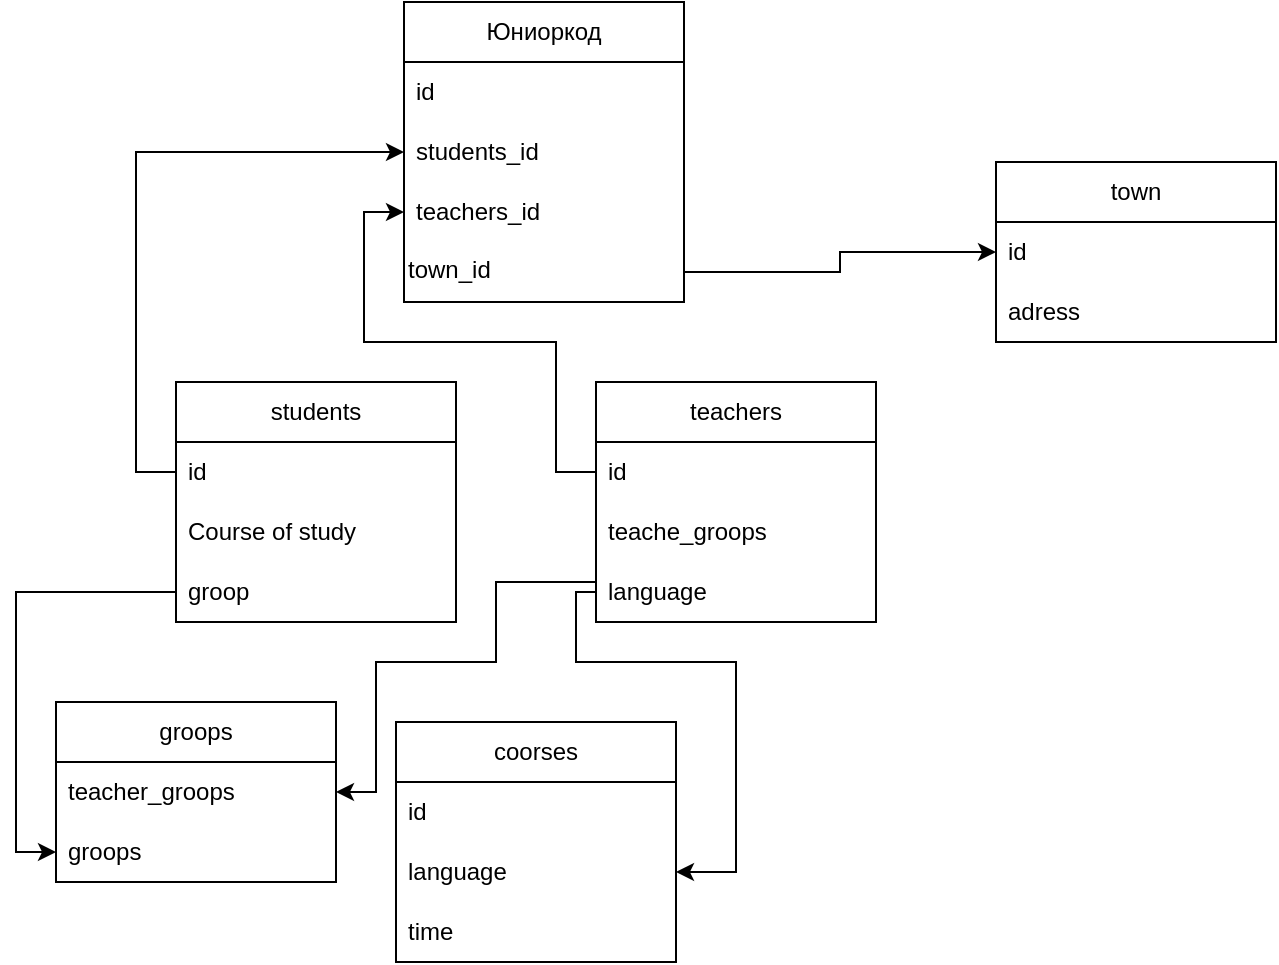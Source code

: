 <mxfile version="24.4.14" type="github">
  <diagram name="Страница — 1" id="KaHkgwhhGLmOyOqP64bd">
    <mxGraphModel dx="839" dy="1654" grid="1" gridSize="10" guides="1" tooltips="1" connect="1" arrows="1" fold="1" page="1" pageScale="1" pageWidth="827" pageHeight="1169" math="0" shadow="0">
      <root>
        <mxCell id="0" />
        <mxCell id="1" parent="0" />
        <mxCell id="8Vq1okUowBbqbmz5uaDI-1" value="Юниоркод" style="swimlane;fontStyle=0;childLayout=stackLayout;horizontal=1;startSize=30;horizontalStack=0;resizeParent=1;resizeParentMax=0;resizeLast=0;collapsible=1;marginBottom=0;whiteSpace=wrap;html=1;" parent="1" vertex="1">
          <mxGeometry x="274" y="-920" width="140" height="150" as="geometry" />
        </mxCell>
        <mxCell id="8Vq1okUowBbqbmz5uaDI-2" value="id" style="text;strokeColor=none;fillColor=none;align=left;verticalAlign=middle;spacingLeft=4;spacingRight=4;overflow=hidden;points=[[0,0.5],[1,0.5]];portConstraint=eastwest;rotatable=0;whiteSpace=wrap;html=1;" parent="8Vq1okUowBbqbmz5uaDI-1" vertex="1">
          <mxGeometry y="30" width="140" height="30" as="geometry" />
        </mxCell>
        <mxCell id="8Vq1okUowBbqbmz5uaDI-3" value="students_id" style="text;strokeColor=none;fillColor=none;align=left;verticalAlign=middle;spacingLeft=4;spacingRight=4;overflow=hidden;points=[[0,0.5],[1,0.5]];portConstraint=eastwest;rotatable=0;whiteSpace=wrap;html=1;" parent="8Vq1okUowBbqbmz5uaDI-1" vertex="1">
          <mxGeometry y="60" width="140" height="30" as="geometry" />
        </mxCell>
        <mxCell id="8Vq1okUowBbqbmz5uaDI-4" value="teachers_id" style="text;strokeColor=none;fillColor=none;align=left;verticalAlign=middle;spacingLeft=4;spacingRight=4;overflow=hidden;points=[[0,0.5],[1,0.5]];portConstraint=eastwest;rotatable=0;whiteSpace=wrap;html=1;" parent="8Vq1okUowBbqbmz5uaDI-1" vertex="1">
          <mxGeometry y="90" width="140" height="30" as="geometry" />
        </mxCell>
        <UserObject label="town_id" link="https://github.com/Zakharrrrr/dzhay" id="8Vq1okUowBbqbmz5uaDI-26">
          <mxCell style="text;whiteSpace=wrap;html=1;" parent="8Vq1okUowBbqbmz5uaDI-1" vertex="1">
            <mxGeometry y="120" width="140" height="30" as="geometry" />
          </mxCell>
        </UserObject>
        <mxCell id="8Vq1okUowBbqbmz5uaDI-5" value="students" style="swimlane;fontStyle=0;childLayout=stackLayout;horizontal=1;startSize=30;horizontalStack=0;resizeParent=1;resizeParentMax=0;resizeLast=0;collapsible=1;marginBottom=0;whiteSpace=wrap;html=1;" parent="1" vertex="1">
          <mxGeometry x="160" y="-730" width="140" height="120" as="geometry" />
        </mxCell>
        <mxCell id="8Vq1okUowBbqbmz5uaDI-6" value="id" style="text;strokeColor=none;fillColor=none;align=left;verticalAlign=middle;spacingLeft=4;spacingRight=4;overflow=hidden;points=[[0,0.5],[1,0.5]];portConstraint=eastwest;rotatable=0;whiteSpace=wrap;html=1;" parent="8Vq1okUowBbqbmz5uaDI-5" vertex="1">
          <mxGeometry y="30" width="140" height="30" as="geometry" />
        </mxCell>
        <mxCell id="8Vq1okUowBbqbmz5uaDI-8" value="Course of study" style="text;strokeColor=none;fillColor=none;align=left;verticalAlign=middle;spacingLeft=4;spacingRight=4;overflow=hidden;points=[[0,0.5],[1,0.5]];portConstraint=eastwest;rotatable=0;whiteSpace=wrap;html=1;" parent="8Vq1okUowBbqbmz5uaDI-5" vertex="1">
          <mxGeometry y="60" width="140" height="30" as="geometry" />
        </mxCell>
        <mxCell id="8Vq1okUowBbqbmz5uaDI-11" value="groop" style="text;strokeColor=none;fillColor=none;align=left;verticalAlign=middle;spacingLeft=4;spacingRight=4;overflow=hidden;points=[[0,0.5],[1,0.5]];portConstraint=eastwest;rotatable=0;whiteSpace=wrap;html=1;" parent="8Vq1okUowBbqbmz5uaDI-5" vertex="1">
          <mxGeometry y="90" width="140" height="30" as="geometry" />
        </mxCell>
        <mxCell id="8Vq1okUowBbqbmz5uaDI-12" value="teachers" style="swimlane;fontStyle=0;childLayout=stackLayout;horizontal=1;startSize=30;horizontalStack=0;resizeParent=1;resizeParentMax=0;resizeLast=0;collapsible=1;marginBottom=0;whiteSpace=wrap;html=1;" parent="1" vertex="1">
          <mxGeometry x="370" y="-730" width="140" height="120" as="geometry" />
        </mxCell>
        <mxCell id="8Vq1okUowBbqbmz5uaDI-13" value="id" style="text;strokeColor=none;fillColor=none;align=left;verticalAlign=middle;spacingLeft=4;spacingRight=4;overflow=hidden;points=[[0,0.5],[1,0.5]];portConstraint=eastwest;rotatable=0;whiteSpace=wrap;html=1;" parent="8Vq1okUowBbqbmz5uaDI-12" vertex="1">
          <mxGeometry y="30" width="140" height="30" as="geometry" />
        </mxCell>
        <mxCell id="8Vq1okUowBbqbmz5uaDI-14" value="teache_&lt;span style=&quot;background-color: initial;&quot;&gt;groops&lt;/span&gt;" style="text;strokeColor=none;fillColor=none;align=left;verticalAlign=middle;spacingLeft=4;spacingRight=4;overflow=hidden;points=[[0,0.5],[1,0.5]];portConstraint=eastwest;rotatable=0;whiteSpace=wrap;html=1;" parent="8Vq1okUowBbqbmz5uaDI-12" vertex="1">
          <mxGeometry y="60" width="140" height="30" as="geometry" />
        </mxCell>
        <mxCell id="8Vq1okUowBbqbmz5uaDI-15" value="language" style="text;strokeColor=none;fillColor=none;align=left;verticalAlign=middle;spacingLeft=4;spacingRight=4;overflow=hidden;points=[[0,0.5],[1,0.5]];portConstraint=eastwest;rotatable=0;whiteSpace=wrap;html=1;" parent="8Vq1okUowBbqbmz5uaDI-12" vertex="1">
          <mxGeometry y="90" width="140" height="30" as="geometry" />
        </mxCell>
        <mxCell id="8Vq1okUowBbqbmz5uaDI-16" style="edgeStyle=orthogonalEdgeStyle;rounded=0;orthogonalLoop=1;jettySize=auto;html=1;exitX=0;exitY=0.5;exitDx=0;exitDy=0;entryX=0;entryY=0.5;entryDx=0;entryDy=0;" parent="1" source="8Vq1okUowBbqbmz5uaDI-6" target="8Vq1okUowBbqbmz5uaDI-3" edge="1">
          <mxGeometry relative="1" as="geometry" />
        </mxCell>
        <mxCell id="8Vq1okUowBbqbmz5uaDI-17" style="edgeStyle=orthogonalEdgeStyle;rounded=0;orthogonalLoop=1;jettySize=auto;html=1;exitX=0;exitY=0.5;exitDx=0;exitDy=0;entryX=0;entryY=0.5;entryDx=0;entryDy=0;" parent="1" source="8Vq1okUowBbqbmz5uaDI-13" target="8Vq1okUowBbqbmz5uaDI-4" edge="1">
          <mxGeometry relative="1" as="geometry">
            <Array as="points">
              <mxPoint x="350" y="-685" />
              <mxPoint x="350" y="-750" />
              <mxPoint x="254" y="-750" />
              <mxPoint x="254" y="-815" />
            </Array>
          </mxGeometry>
        </mxCell>
        <mxCell id="8Vq1okUowBbqbmz5uaDI-18" value="coorses" style="swimlane;fontStyle=0;childLayout=stackLayout;horizontal=1;startSize=30;horizontalStack=0;resizeParent=1;resizeParentMax=0;resizeLast=0;collapsible=1;marginBottom=0;whiteSpace=wrap;html=1;" parent="1" vertex="1">
          <mxGeometry x="270" y="-560" width="140" height="120" as="geometry" />
        </mxCell>
        <mxCell id="8Vq1okUowBbqbmz5uaDI-19" value="id" style="text;strokeColor=none;fillColor=none;align=left;verticalAlign=middle;spacingLeft=4;spacingRight=4;overflow=hidden;points=[[0,0.5],[1,0.5]];portConstraint=eastwest;rotatable=0;whiteSpace=wrap;html=1;" parent="8Vq1okUowBbqbmz5uaDI-18" vertex="1">
          <mxGeometry y="30" width="140" height="30" as="geometry" />
        </mxCell>
        <mxCell id="8Vq1okUowBbqbmz5uaDI-20" value="language" style="text;strokeColor=none;fillColor=none;align=left;verticalAlign=middle;spacingLeft=4;spacingRight=4;overflow=hidden;points=[[0,0.5],[1,0.5]];portConstraint=eastwest;rotatable=0;whiteSpace=wrap;html=1;" parent="8Vq1okUowBbqbmz5uaDI-18" vertex="1">
          <mxGeometry y="60" width="140" height="30" as="geometry" />
        </mxCell>
        <mxCell id="8Vq1okUowBbqbmz5uaDI-25" value="time" style="text;strokeColor=none;fillColor=none;align=left;verticalAlign=middle;spacingLeft=4;spacingRight=4;overflow=hidden;points=[[0,0.5],[1,0.5]];portConstraint=eastwest;rotatable=0;whiteSpace=wrap;html=1;" parent="8Vq1okUowBbqbmz5uaDI-18" vertex="1">
          <mxGeometry y="90" width="140" height="30" as="geometry" />
        </mxCell>
        <mxCell id="8Vq1okUowBbqbmz5uaDI-23" style="edgeStyle=orthogonalEdgeStyle;rounded=0;orthogonalLoop=1;jettySize=auto;html=1;entryX=1;entryY=0.5;entryDx=0;entryDy=0;exitX=0;exitY=0.5;exitDx=0;exitDy=0;" parent="1" source="8Vq1okUowBbqbmz5uaDI-15" target="8Vq1okUowBbqbmz5uaDI-20" edge="1">
          <mxGeometry relative="1" as="geometry">
            <mxPoint x="490" y="-625" as="sourcePoint" />
            <Array as="points">
              <mxPoint x="360" y="-625" />
              <mxPoint x="360" y="-590" />
              <mxPoint x="440" y="-590" />
              <mxPoint x="440" y="-485" />
            </Array>
          </mxGeometry>
        </mxCell>
        <mxCell id="8Vq1okUowBbqbmz5uaDI-27" value="town" style="swimlane;fontStyle=0;childLayout=stackLayout;horizontal=1;startSize=30;horizontalStack=0;resizeParent=1;resizeParentMax=0;resizeLast=0;collapsible=1;marginBottom=0;whiteSpace=wrap;html=1;" parent="1" vertex="1">
          <mxGeometry x="570" y="-840" width="140" height="90" as="geometry" />
        </mxCell>
        <mxCell id="8Vq1okUowBbqbmz5uaDI-28" value="id" style="text;strokeColor=none;fillColor=none;align=left;verticalAlign=middle;spacingLeft=4;spacingRight=4;overflow=hidden;points=[[0,0.5],[1,0.5]];portConstraint=eastwest;rotatable=0;whiteSpace=wrap;html=1;" parent="8Vq1okUowBbqbmz5uaDI-27" vertex="1">
          <mxGeometry y="30" width="140" height="30" as="geometry" />
        </mxCell>
        <mxCell id="8Vq1okUowBbqbmz5uaDI-29" value="adress" style="text;strokeColor=none;fillColor=none;align=left;verticalAlign=middle;spacingLeft=4;spacingRight=4;overflow=hidden;points=[[0,0.5],[1,0.5]];portConstraint=eastwest;rotatable=0;whiteSpace=wrap;html=1;" parent="8Vq1okUowBbqbmz5uaDI-27" vertex="1">
          <mxGeometry y="60" width="140" height="30" as="geometry" />
        </mxCell>
        <mxCell id="8Vq1okUowBbqbmz5uaDI-31" style="edgeStyle=orthogonalEdgeStyle;rounded=0;orthogonalLoop=1;jettySize=auto;html=1;exitX=1;exitY=0.5;exitDx=0;exitDy=0;entryX=0;entryY=0.5;entryDx=0;entryDy=0;" parent="1" source="8Vq1okUowBbqbmz5uaDI-26" target="8Vq1okUowBbqbmz5uaDI-28" edge="1">
          <mxGeometry relative="1" as="geometry" />
        </mxCell>
        <mxCell id="8Vq1okUowBbqbmz5uaDI-32" value="groops" style="swimlane;fontStyle=0;childLayout=stackLayout;horizontal=1;startSize=30;horizontalStack=0;resizeParent=1;resizeParentMax=0;resizeLast=0;collapsible=1;marginBottom=0;whiteSpace=wrap;html=1;" parent="1" vertex="1">
          <mxGeometry x="100" y="-570" width="140" height="90" as="geometry" />
        </mxCell>
        <mxCell id="8Vq1okUowBbqbmz5uaDI-33" value="teacher_groops" style="text;strokeColor=none;fillColor=none;align=left;verticalAlign=middle;spacingLeft=4;spacingRight=4;overflow=hidden;points=[[0,0.5],[1,0.5]];portConstraint=eastwest;rotatable=0;whiteSpace=wrap;html=1;" parent="8Vq1okUowBbqbmz5uaDI-32" vertex="1">
          <mxGeometry y="30" width="140" height="30" as="geometry" />
        </mxCell>
        <mxCell id="8Vq1okUowBbqbmz5uaDI-34" value="groops" style="text;strokeColor=none;fillColor=none;align=left;verticalAlign=middle;spacingLeft=4;spacingRight=4;overflow=hidden;points=[[0,0.5],[1,0.5]];portConstraint=eastwest;rotatable=0;whiteSpace=wrap;html=1;" parent="8Vq1okUowBbqbmz5uaDI-32" vertex="1">
          <mxGeometry y="60" width="140" height="30" as="geometry" />
        </mxCell>
        <mxCell id="8Vq1okUowBbqbmz5uaDI-36" style="edgeStyle=orthogonalEdgeStyle;rounded=0;orthogonalLoop=1;jettySize=auto;html=1;exitX=0;exitY=0.5;exitDx=0;exitDy=0;entryX=1;entryY=0.5;entryDx=0;entryDy=0;" parent="1" source="8Vq1okUowBbqbmz5uaDI-14" target="8Vq1okUowBbqbmz5uaDI-33" edge="1">
          <mxGeometry relative="1" as="geometry">
            <Array as="points">
              <mxPoint x="370" y="-630" />
              <mxPoint x="320" y="-630" />
              <mxPoint x="320" y="-590" />
              <mxPoint x="260" y="-590" />
              <mxPoint x="260" y="-525" />
            </Array>
          </mxGeometry>
        </mxCell>
        <mxCell id="8Vq1okUowBbqbmz5uaDI-37" style="edgeStyle=orthogonalEdgeStyle;rounded=0;orthogonalLoop=1;jettySize=auto;html=1;exitX=0;exitY=0.5;exitDx=0;exitDy=0;entryX=0;entryY=0.5;entryDx=0;entryDy=0;" parent="1" source="8Vq1okUowBbqbmz5uaDI-11" target="8Vq1okUowBbqbmz5uaDI-34" edge="1">
          <mxGeometry relative="1" as="geometry" />
        </mxCell>
      </root>
    </mxGraphModel>
  </diagram>
</mxfile>
